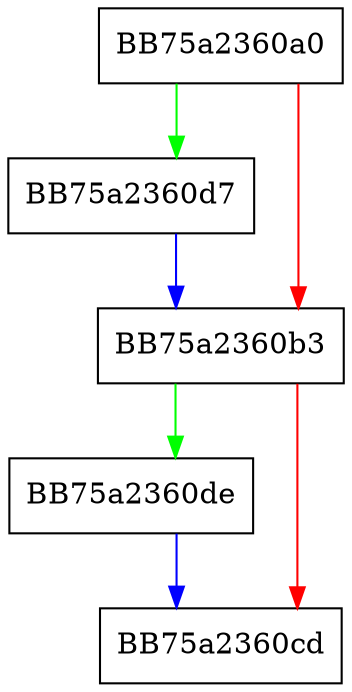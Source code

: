 digraph unlock_write {
  node [shape="box"];
  graph [splines=ortho];
  BB75a2360a0 -> BB75a2360d7 [color="green"];
  BB75a2360a0 -> BB75a2360b3 [color="red"];
  BB75a2360b3 -> BB75a2360de [color="green"];
  BB75a2360b3 -> BB75a2360cd [color="red"];
  BB75a2360d7 -> BB75a2360b3 [color="blue"];
  BB75a2360de -> BB75a2360cd [color="blue"];
}